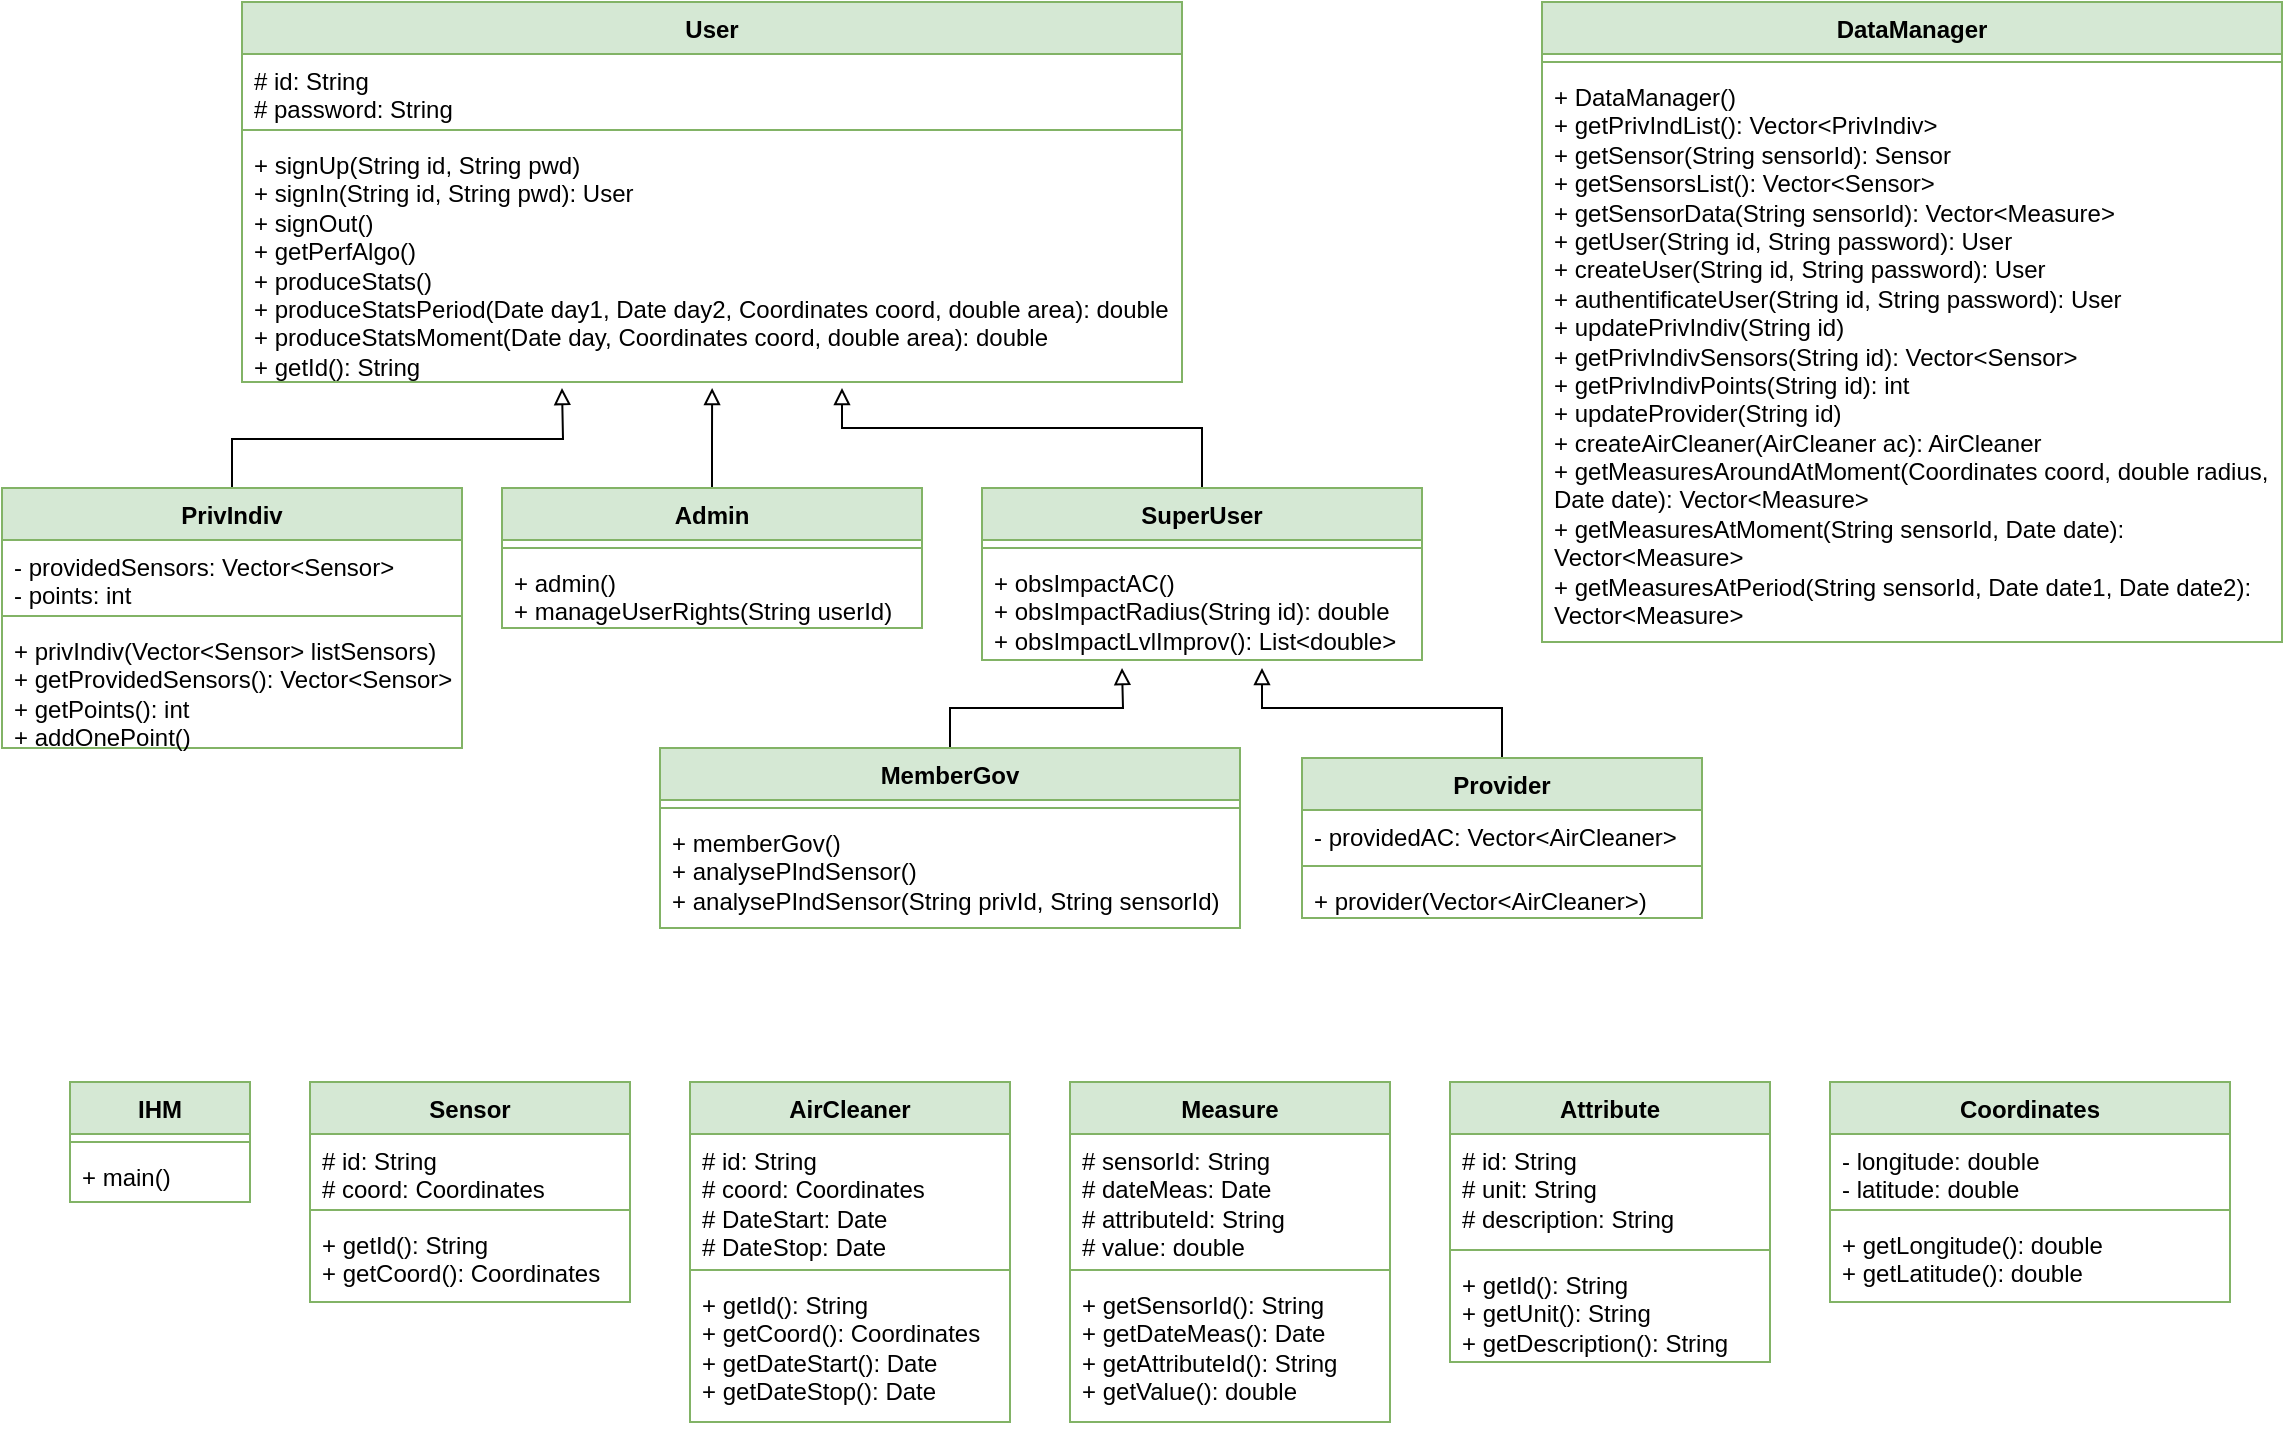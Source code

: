 <mxfile version="21.2.4">
  <diagram name="Page-1" id="yiN5j1oyxYad6qEhMctS">
    <mxGraphModel dx="1363" dy="856" grid="1" gridSize="10" guides="1" tooltips="1" connect="1" arrows="1" fold="1" page="1" pageScale="1" pageWidth="1169" pageHeight="827" math="0" shadow="0">
      <root>
        <mxCell id="0" />
        <mxCell id="1" parent="0" />
        <mxCell id="yn7_J2-3DS3pyrR_qpt7-1" value="User" style="swimlane;fontStyle=1;align=center;verticalAlign=top;childLayout=stackLayout;horizontal=1;startSize=26;horizontalStack=0;resizeParent=1;resizeParentMax=0;resizeLast=0;collapsible=1;marginBottom=0;whiteSpace=wrap;html=1;fillColor=#d5e8d4;strokeColor=#82b366;" vertex="1" parent="1">
          <mxGeometry x="130" y="20" width="470" height="190" as="geometry" />
        </mxCell>
        <mxCell id="yn7_J2-3DS3pyrR_qpt7-2" value="# id: String&lt;br&gt;# password: String" style="text;strokeColor=none;fillColor=none;align=left;verticalAlign=top;spacingLeft=4;spacingRight=4;overflow=hidden;rotatable=0;points=[[0,0.5],[1,0.5]];portConstraint=eastwest;whiteSpace=wrap;html=1;" vertex="1" parent="yn7_J2-3DS3pyrR_qpt7-1">
          <mxGeometry y="26" width="470" height="34" as="geometry" />
        </mxCell>
        <mxCell id="yn7_J2-3DS3pyrR_qpt7-3" value="" style="line;strokeWidth=1;fillColor=none;align=left;verticalAlign=middle;spacingTop=-1;spacingLeft=3;spacingRight=3;rotatable=0;labelPosition=right;points=[];portConstraint=eastwest;strokeColor=inherit;" vertex="1" parent="yn7_J2-3DS3pyrR_qpt7-1">
          <mxGeometry y="60" width="470" height="8" as="geometry" />
        </mxCell>
        <mxCell id="yn7_J2-3DS3pyrR_qpt7-4" value="+ signUp(String id, String pwd)&lt;br&gt;+ signIn(String id, String pwd): User&lt;br&gt;+ signOut()&lt;br&gt;+ getPerfAlgo()&lt;br&gt;+ produceStats()&lt;br&gt;+ produceStatsPeriod(Date day1, Date day2, Coordinates coord, double area): double&lt;br&gt;+ produceStatsMoment(Date day, Coordinates coord, double area): double&lt;br&gt;+ getId(): String" style="text;strokeColor=none;fillColor=none;align=left;verticalAlign=top;spacingLeft=4;spacingRight=4;overflow=hidden;rotatable=0;points=[[0,0.5],[1,0.5]];portConstraint=eastwest;whiteSpace=wrap;html=1;" vertex="1" parent="yn7_J2-3DS3pyrR_qpt7-1">
          <mxGeometry y="68" width="470" height="122" as="geometry" />
        </mxCell>
        <mxCell id="yn7_J2-3DS3pyrR_qpt7-27" style="edgeStyle=orthogonalEdgeStyle;rounded=0;orthogonalLoop=1;jettySize=auto;html=1;exitX=0.5;exitY=0;exitDx=0;exitDy=0;endArrow=block;endFill=0;" edge="1" parent="1" source="yn7_J2-3DS3pyrR_qpt7-5">
          <mxGeometry relative="1" as="geometry">
            <mxPoint x="365.059" y="213" as="targetPoint" />
          </mxGeometry>
        </mxCell>
        <mxCell id="yn7_J2-3DS3pyrR_qpt7-5" value="Admin" style="swimlane;fontStyle=1;align=center;verticalAlign=top;childLayout=stackLayout;horizontal=1;startSize=26;horizontalStack=0;resizeParent=1;resizeParentMax=0;resizeLast=0;collapsible=1;marginBottom=0;whiteSpace=wrap;html=1;fillColor=#d5e8d4;strokeColor=#82b366;" vertex="1" parent="1">
          <mxGeometry x="260" y="263" width="210" height="70" as="geometry" />
        </mxCell>
        <mxCell id="yn7_J2-3DS3pyrR_qpt7-7" value="" style="line;strokeWidth=1;fillColor=none;align=left;verticalAlign=middle;spacingTop=-1;spacingLeft=3;spacingRight=3;rotatable=0;labelPosition=right;points=[];portConstraint=eastwest;strokeColor=inherit;" vertex="1" parent="yn7_J2-3DS3pyrR_qpt7-5">
          <mxGeometry y="26" width="210" height="8" as="geometry" />
        </mxCell>
        <mxCell id="yn7_J2-3DS3pyrR_qpt7-8" value="+ admin()&lt;br&gt;+ manageUserRights(String userId)" style="text;strokeColor=none;fillColor=none;align=left;verticalAlign=top;spacingLeft=4;spacingRight=4;overflow=hidden;rotatable=0;points=[[0,0.5],[1,0.5]];portConstraint=eastwest;whiteSpace=wrap;html=1;" vertex="1" parent="yn7_J2-3DS3pyrR_qpt7-5">
          <mxGeometry y="34" width="210" height="36" as="geometry" />
        </mxCell>
        <mxCell id="yn7_J2-3DS3pyrR_qpt7-26" style="edgeStyle=orthogonalEdgeStyle;rounded=0;orthogonalLoop=1;jettySize=auto;html=1;exitX=0.5;exitY=0;exitDx=0;exitDy=0;endArrow=block;endFill=0;targetPerimeterSpacing=0;strokeWidth=1;" edge="1" parent="1" source="yn7_J2-3DS3pyrR_qpt7-9">
          <mxGeometry relative="1" as="geometry">
            <mxPoint x="290" y="213" as="targetPoint" />
          </mxGeometry>
        </mxCell>
        <mxCell id="yn7_J2-3DS3pyrR_qpt7-9" value="PrivIndiv" style="swimlane;fontStyle=1;align=center;verticalAlign=top;childLayout=stackLayout;horizontal=1;startSize=26;horizontalStack=0;resizeParent=1;resizeParentMax=0;resizeLast=0;collapsible=1;marginBottom=0;whiteSpace=wrap;html=1;fillColor=#d5e8d4;strokeColor=#82b366;" vertex="1" parent="1">
          <mxGeometry x="10" y="263" width="230" height="130" as="geometry" />
        </mxCell>
        <mxCell id="yn7_J2-3DS3pyrR_qpt7-10" value="- providedSensors: Vector&amp;lt;Sensor&amp;gt;&lt;br&gt;- points: int" style="text;strokeColor=none;fillColor=none;align=left;verticalAlign=top;spacingLeft=4;spacingRight=4;overflow=hidden;rotatable=0;points=[[0,0.5],[1,0.5]];portConstraint=eastwest;whiteSpace=wrap;html=1;" vertex="1" parent="yn7_J2-3DS3pyrR_qpt7-9">
          <mxGeometry y="26" width="230" height="34" as="geometry" />
        </mxCell>
        <mxCell id="yn7_J2-3DS3pyrR_qpt7-11" value="" style="line;strokeWidth=1;fillColor=none;align=left;verticalAlign=middle;spacingTop=-1;spacingLeft=3;spacingRight=3;rotatable=0;labelPosition=right;points=[];portConstraint=eastwest;strokeColor=inherit;" vertex="1" parent="yn7_J2-3DS3pyrR_qpt7-9">
          <mxGeometry y="60" width="230" height="8" as="geometry" />
        </mxCell>
        <mxCell id="yn7_J2-3DS3pyrR_qpt7-12" value="+ privIndiv(Vector&amp;lt;Sensor&amp;gt; listSensors)&lt;br&gt;+ getProvidedSensors(): Vector&amp;lt;Sensor&amp;gt;&lt;br&gt;+ getPoints(): int&lt;br&gt;+ addOnePoint()" style="text;strokeColor=none;fillColor=none;align=left;verticalAlign=top;spacingLeft=4;spacingRight=4;overflow=hidden;rotatable=0;points=[[0,0.5],[1,0.5]];portConstraint=eastwest;whiteSpace=wrap;html=1;" vertex="1" parent="yn7_J2-3DS3pyrR_qpt7-9">
          <mxGeometry y="68" width="230" height="62" as="geometry" />
        </mxCell>
        <mxCell id="yn7_J2-3DS3pyrR_qpt7-28" style="edgeStyle=orthogonalEdgeStyle;rounded=0;orthogonalLoop=1;jettySize=auto;html=1;endArrow=block;endFill=0;" edge="1" parent="1" source="yn7_J2-3DS3pyrR_qpt7-13">
          <mxGeometry relative="1" as="geometry">
            <mxPoint x="430" y="213" as="targetPoint" />
            <Array as="points">
              <mxPoint x="610" y="233" />
              <mxPoint x="430" y="233" />
            </Array>
          </mxGeometry>
        </mxCell>
        <mxCell id="yn7_J2-3DS3pyrR_qpt7-13" value="SuperUser" style="swimlane;fontStyle=1;align=center;verticalAlign=top;childLayout=stackLayout;horizontal=1;startSize=26;horizontalStack=0;resizeParent=1;resizeParentMax=0;resizeLast=0;collapsible=1;marginBottom=0;whiteSpace=wrap;html=1;fillColor=#d5e8d4;strokeColor=#82b366;" vertex="1" parent="1">
          <mxGeometry x="500" y="263" width="220" height="86" as="geometry" />
        </mxCell>
        <mxCell id="yn7_J2-3DS3pyrR_qpt7-15" value="" style="line;strokeWidth=1;fillColor=none;align=left;verticalAlign=middle;spacingTop=-1;spacingLeft=3;spacingRight=3;rotatable=0;labelPosition=right;points=[];portConstraint=eastwest;strokeColor=inherit;" vertex="1" parent="yn7_J2-3DS3pyrR_qpt7-13">
          <mxGeometry y="26" width="220" height="8" as="geometry" />
        </mxCell>
        <mxCell id="yn7_J2-3DS3pyrR_qpt7-16" value="+ obsImpactAC()&lt;br&gt;+ obsImpactRadius(String id): double&lt;br&gt;+ obsImpactLvlImprov(): List&amp;lt;double&amp;gt;" style="text;strokeColor=none;fillColor=none;align=left;verticalAlign=top;spacingLeft=4;spacingRight=4;overflow=hidden;rotatable=0;points=[[0,0.5],[1,0.5]];portConstraint=eastwest;whiteSpace=wrap;html=1;" vertex="1" parent="yn7_J2-3DS3pyrR_qpt7-13">
          <mxGeometry y="34" width="220" height="52" as="geometry" />
        </mxCell>
        <mxCell id="yn7_J2-3DS3pyrR_qpt7-29" style="edgeStyle=orthogonalEdgeStyle;rounded=0;orthogonalLoop=1;jettySize=auto;html=1;endArrow=block;endFill=0;" edge="1" parent="1" source="yn7_J2-3DS3pyrR_qpt7-17">
          <mxGeometry relative="1" as="geometry">
            <mxPoint x="570" y="353" as="targetPoint" />
          </mxGeometry>
        </mxCell>
        <mxCell id="yn7_J2-3DS3pyrR_qpt7-17" value="MemberGov" style="swimlane;fontStyle=1;align=center;verticalAlign=top;childLayout=stackLayout;horizontal=1;startSize=26;horizontalStack=0;resizeParent=1;resizeParentMax=0;resizeLast=0;collapsible=1;marginBottom=0;whiteSpace=wrap;html=1;fillColor=#d5e8d4;strokeColor=#82b366;" vertex="1" parent="1">
          <mxGeometry x="339" y="393" width="290" height="90" as="geometry" />
        </mxCell>
        <mxCell id="yn7_J2-3DS3pyrR_qpt7-19" value="" style="line;strokeWidth=1;fillColor=none;align=left;verticalAlign=middle;spacingTop=-1;spacingLeft=3;spacingRight=3;rotatable=0;labelPosition=right;points=[];portConstraint=eastwest;strokeColor=inherit;" vertex="1" parent="yn7_J2-3DS3pyrR_qpt7-17">
          <mxGeometry y="26" width="290" height="8" as="geometry" />
        </mxCell>
        <mxCell id="yn7_J2-3DS3pyrR_qpt7-20" value="+ memberGov()&lt;br&gt;+ analysePIndSensor()&lt;br&gt;+ analysePIndSensor(String privId, String sensorId)" style="text;strokeColor=none;fillColor=none;align=left;verticalAlign=top;spacingLeft=4;spacingRight=4;overflow=hidden;rotatable=0;points=[[0,0.5],[1,0.5]];portConstraint=eastwest;whiteSpace=wrap;html=1;" vertex="1" parent="yn7_J2-3DS3pyrR_qpt7-17">
          <mxGeometry y="34" width="290" height="56" as="geometry" />
        </mxCell>
        <mxCell id="yn7_J2-3DS3pyrR_qpt7-30" style="edgeStyle=orthogonalEdgeStyle;rounded=0;orthogonalLoop=1;jettySize=auto;html=1;endArrow=block;endFill=0;" edge="1" parent="1" source="yn7_J2-3DS3pyrR_qpt7-21">
          <mxGeometry relative="1" as="geometry">
            <mxPoint x="640" y="353" as="targetPoint" />
            <Array as="points">
              <mxPoint x="760" y="373" />
              <mxPoint x="640" y="373" />
            </Array>
          </mxGeometry>
        </mxCell>
        <mxCell id="yn7_J2-3DS3pyrR_qpt7-21" value="Provider" style="swimlane;fontStyle=1;align=center;verticalAlign=top;childLayout=stackLayout;horizontal=1;startSize=26;horizontalStack=0;resizeParent=1;resizeParentMax=0;resizeLast=0;collapsible=1;marginBottom=0;whiteSpace=wrap;html=1;fillColor=#d5e8d4;strokeColor=#82b366;" vertex="1" parent="1">
          <mxGeometry x="660" y="398" width="200" height="80" as="geometry" />
        </mxCell>
        <mxCell id="yn7_J2-3DS3pyrR_qpt7-22" value="- providedAC: Vector&amp;lt;AirCleaner&amp;gt;" style="text;strokeColor=none;fillColor=none;align=left;verticalAlign=top;spacingLeft=4;spacingRight=4;overflow=hidden;rotatable=0;points=[[0,0.5],[1,0.5]];portConstraint=eastwest;whiteSpace=wrap;html=1;" vertex="1" parent="yn7_J2-3DS3pyrR_qpt7-21">
          <mxGeometry y="26" width="200" height="24" as="geometry" />
        </mxCell>
        <mxCell id="yn7_J2-3DS3pyrR_qpt7-23" value="" style="line;strokeWidth=1;fillColor=none;align=left;verticalAlign=middle;spacingTop=-1;spacingLeft=3;spacingRight=3;rotatable=0;labelPosition=right;points=[];portConstraint=eastwest;strokeColor=inherit;" vertex="1" parent="yn7_J2-3DS3pyrR_qpt7-21">
          <mxGeometry y="50" width="200" height="8" as="geometry" />
        </mxCell>
        <mxCell id="yn7_J2-3DS3pyrR_qpt7-24" value="+ provider(Vector&amp;lt;AirCleaner&amp;gt;)" style="text;strokeColor=none;fillColor=none;align=left;verticalAlign=top;spacingLeft=4;spacingRight=4;overflow=hidden;rotatable=0;points=[[0,0.5],[1,0.5]];portConstraint=eastwest;whiteSpace=wrap;html=1;" vertex="1" parent="yn7_J2-3DS3pyrR_qpt7-21">
          <mxGeometry y="58" width="200" height="22" as="geometry" />
        </mxCell>
        <mxCell id="yn7_J2-3DS3pyrR_qpt7-31" value="Coordinates" style="swimlane;fontStyle=1;align=center;verticalAlign=top;childLayout=stackLayout;horizontal=1;startSize=26;horizontalStack=0;resizeParent=1;resizeParentMax=0;resizeLast=0;collapsible=1;marginBottom=0;whiteSpace=wrap;html=1;fillColor=#d5e8d4;strokeColor=#82b366;" vertex="1" parent="1">
          <mxGeometry x="924" y="560" width="200" height="110" as="geometry" />
        </mxCell>
        <mxCell id="yn7_J2-3DS3pyrR_qpt7-32" value="- longitude: double&lt;br&gt;- latitude: double" style="text;strokeColor=none;fillColor=none;align=left;verticalAlign=top;spacingLeft=4;spacingRight=4;overflow=hidden;rotatable=0;points=[[0,0.5],[1,0.5]];portConstraint=eastwest;whiteSpace=wrap;html=1;" vertex="1" parent="yn7_J2-3DS3pyrR_qpt7-31">
          <mxGeometry y="26" width="200" height="34" as="geometry" />
        </mxCell>
        <mxCell id="yn7_J2-3DS3pyrR_qpt7-33" value="" style="line;strokeWidth=1;fillColor=none;align=left;verticalAlign=middle;spacingTop=-1;spacingLeft=3;spacingRight=3;rotatable=0;labelPosition=right;points=[];portConstraint=eastwest;strokeColor=inherit;" vertex="1" parent="yn7_J2-3DS3pyrR_qpt7-31">
          <mxGeometry y="60" width="200" height="8" as="geometry" />
        </mxCell>
        <mxCell id="yn7_J2-3DS3pyrR_qpt7-34" value="+ getLongitude(): double&lt;br&gt;+ getLatitude(): double" style="text;strokeColor=none;fillColor=none;align=left;verticalAlign=top;spacingLeft=4;spacingRight=4;overflow=hidden;rotatable=0;points=[[0,0.5],[1,0.5]];portConstraint=eastwest;whiteSpace=wrap;html=1;" vertex="1" parent="yn7_J2-3DS3pyrR_qpt7-31">
          <mxGeometry y="68" width="200" height="42" as="geometry" />
        </mxCell>
        <mxCell id="yn7_J2-3DS3pyrR_qpt7-35" value="IHM" style="swimlane;fontStyle=1;align=center;verticalAlign=top;childLayout=stackLayout;horizontal=1;startSize=26;horizontalStack=0;resizeParent=1;resizeParentMax=0;resizeLast=0;collapsible=1;marginBottom=0;whiteSpace=wrap;html=1;fillColor=#d5e8d4;strokeColor=#82b366;" vertex="1" parent="1">
          <mxGeometry x="44" y="560" width="90" height="60" as="geometry" />
        </mxCell>
        <mxCell id="yn7_J2-3DS3pyrR_qpt7-37" value="" style="line;strokeWidth=1;fillColor=none;align=left;verticalAlign=middle;spacingTop=-1;spacingLeft=3;spacingRight=3;rotatable=0;labelPosition=right;points=[];portConstraint=eastwest;strokeColor=inherit;" vertex="1" parent="yn7_J2-3DS3pyrR_qpt7-35">
          <mxGeometry y="26" width="90" height="8" as="geometry" />
        </mxCell>
        <mxCell id="yn7_J2-3DS3pyrR_qpt7-38" value="+ main()" style="text;strokeColor=none;fillColor=none;align=left;verticalAlign=top;spacingLeft=4;spacingRight=4;overflow=hidden;rotatable=0;points=[[0,0.5],[1,0.5]];portConstraint=eastwest;whiteSpace=wrap;html=1;" vertex="1" parent="yn7_J2-3DS3pyrR_qpt7-35">
          <mxGeometry y="34" width="90" height="26" as="geometry" />
        </mxCell>
        <mxCell id="yn7_J2-3DS3pyrR_qpt7-41" value="Sensor" style="swimlane;fontStyle=1;align=center;verticalAlign=top;childLayout=stackLayout;horizontal=1;startSize=26;horizontalStack=0;resizeParent=1;resizeParentMax=0;resizeLast=0;collapsible=1;marginBottom=0;whiteSpace=wrap;html=1;fillColor=#d5e8d4;strokeColor=#82b366;" vertex="1" parent="1">
          <mxGeometry x="164" y="560" width="160" height="110" as="geometry" />
        </mxCell>
        <mxCell id="yn7_J2-3DS3pyrR_qpt7-42" value="# id: String&lt;br&gt;# coord: Coordinates" style="text;strokeColor=none;fillColor=none;align=left;verticalAlign=top;spacingLeft=4;spacingRight=4;overflow=hidden;rotatable=0;points=[[0,0.5],[1,0.5]];portConstraint=eastwest;whiteSpace=wrap;html=1;" vertex="1" parent="yn7_J2-3DS3pyrR_qpt7-41">
          <mxGeometry y="26" width="160" height="34" as="geometry" />
        </mxCell>
        <mxCell id="yn7_J2-3DS3pyrR_qpt7-43" value="" style="line;strokeWidth=1;fillColor=none;align=left;verticalAlign=middle;spacingTop=-1;spacingLeft=3;spacingRight=3;rotatable=0;labelPosition=right;points=[];portConstraint=eastwest;strokeColor=inherit;" vertex="1" parent="yn7_J2-3DS3pyrR_qpt7-41">
          <mxGeometry y="60" width="160" height="8" as="geometry" />
        </mxCell>
        <mxCell id="yn7_J2-3DS3pyrR_qpt7-44" value="+ getId(): String&lt;br&gt;+ getCoord(): Coordinates" style="text;strokeColor=none;fillColor=none;align=left;verticalAlign=top;spacingLeft=4;spacingRight=4;overflow=hidden;rotatable=0;points=[[0,0.5],[1,0.5]];portConstraint=eastwest;whiteSpace=wrap;html=1;" vertex="1" parent="yn7_J2-3DS3pyrR_qpt7-41">
          <mxGeometry y="68" width="160" height="42" as="geometry" />
        </mxCell>
        <mxCell id="yn7_J2-3DS3pyrR_qpt7-45" value="AirCleaner" style="swimlane;fontStyle=1;align=center;verticalAlign=top;childLayout=stackLayout;horizontal=1;startSize=26;horizontalStack=0;resizeParent=1;resizeParentMax=0;resizeLast=0;collapsible=1;marginBottom=0;whiteSpace=wrap;html=1;fillColor=#d5e8d4;strokeColor=#82b366;" vertex="1" parent="1">
          <mxGeometry x="354" y="560" width="160" height="170" as="geometry" />
        </mxCell>
        <mxCell id="yn7_J2-3DS3pyrR_qpt7-46" value="# id: String&lt;br&gt;# coord: Coordinates&lt;br&gt;# DateStart: Date&lt;br&gt;# DateStop: Date" style="text;strokeColor=none;fillColor=none;align=left;verticalAlign=top;spacingLeft=4;spacingRight=4;overflow=hidden;rotatable=0;points=[[0,0.5],[1,0.5]];portConstraint=eastwest;whiteSpace=wrap;html=1;" vertex="1" parent="yn7_J2-3DS3pyrR_qpt7-45">
          <mxGeometry y="26" width="160" height="64" as="geometry" />
        </mxCell>
        <mxCell id="yn7_J2-3DS3pyrR_qpt7-47" value="" style="line;strokeWidth=1;fillColor=none;align=left;verticalAlign=middle;spacingTop=-1;spacingLeft=3;spacingRight=3;rotatable=0;labelPosition=right;points=[];portConstraint=eastwest;strokeColor=inherit;" vertex="1" parent="yn7_J2-3DS3pyrR_qpt7-45">
          <mxGeometry y="90" width="160" height="8" as="geometry" />
        </mxCell>
        <mxCell id="yn7_J2-3DS3pyrR_qpt7-48" value="+ getId(): String&lt;br&gt;+ getCoord(): Coordinates&lt;br&gt;+ getDateStart(): Date&lt;br&gt;+ getDateStop(): Date" style="text;strokeColor=none;fillColor=none;align=left;verticalAlign=top;spacingLeft=4;spacingRight=4;overflow=hidden;rotatable=0;points=[[0,0.5],[1,0.5]];portConstraint=eastwest;whiteSpace=wrap;html=1;" vertex="1" parent="yn7_J2-3DS3pyrR_qpt7-45">
          <mxGeometry y="98" width="160" height="72" as="geometry" />
        </mxCell>
        <mxCell id="yn7_J2-3DS3pyrR_qpt7-49" value="Measure" style="swimlane;fontStyle=1;align=center;verticalAlign=top;childLayout=stackLayout;horizontal=1;startSize=26;horizontalStack=0;resizeParent=1;resizeParentMax=0;resizeLast=0;collapsible=1;marginBottom=0;whiteSpace=wrap;html=1;fillColor=#d5e8d4;strokeColor=#82b366;" vertex="1" parent="1">
          <mxGeometry x="544" y="560" width="160" height="170" as="geometry" />
        </mxCell>
        <mxCell id="yn7_J2-3DS3pyrR_qpt7-50" value="# sensorId: String&lt;br&gt;# dateMeas: Date&lt;br&gt;# attributeId: String&lt;br&gt;# value: double" style="text;strokeColor=none;fillColor=none;align=left;verticalAlign=top;spacingLeft=4;spacingRight=4;overflow=hidden;rotatable=0;points=[[0,0.5],[1,0.5]];portConstraint=eastwest;whiteSpace=wrap;html=1;" vertex="1" parent="yn7_J2-3DS3pyrR_qpt7-49">
          <mxGeometry y="26" width="160" height="64" as="geometry" />
        </mxCell>
        <mxCell id="yn7_J2-3DS3pyrR_qpt7-51" value="" style="line;strokeWidth=1;fillColor=none;align=left;verticalAlign=middle;spacingTop=-1;spacingLeft=3;spacingRight=3;rotatable=0;labelPosition=right;points=[];portConstraint=eastwest;strokeColor=inherit;" vertex="1" parent="yn7_J2-3DS3pyrR_qpt7-49">
          <mxGeometry y="90" width="160" height="8" as="geometry" />
        </mxCell>
        <mxCell id="yn7_J2-3DS3pyrR_qpt7-52" value="+ getSensorId(): String&lt;br&gt;+ getDateMeas(): Date&lt;br&gt;+ getAttributeId(): String&lt;br&gt;+ getValue(): double" style="text;strokeColor=none;fillColor=none;align=left;verticalAlign=top;spacingLeft=4;spacingRight=4;overflow=hidden;rotatable=0;points=[[0,0.5],[1,0.5]];portConstraint=eastwest;whiteSpace=wrap;html=1;" vertex="1" parent="yn7_J2-3DS3pyrR_qpt7-49">
          <mxGeometry y="98" width="160" height="72" as="geometry" />
        </mxCell>
        <mxCell id="yn7_J2-3DS3pyrR_qpt7-53" value="Attribute" style="swimlane;fontStyle=1;align=center;verticalAlign=top;childLayout=stackLayout;horizontal=1;startSize=26;horizontalStack=0;resizeParent=1;resizeParentMax=0;resizeLast=0;collapsible=1;marginBottom=0;whiteSpace=wrap;html=1;fillColor=#d5e8d4;strokeColor=#82b366;" vertex="1" parent="1">
          <mxGeometry x="734" y="560" width="160" height="140" as="geometry" />
        </mxCell>
        <mxCell id="yn7_J2-3DS3pyrR_qpt7-54" value="# id: String&lt;br&gt;# unit: String&lt;br&gt;# description: String&lt;br&gt;" style="text;strokeColor=none;fillColor=none;align=left;verticalAlign=top;spacingLeft=4;spacingRight=4;overflow=hidden;rotatable=0;points=[[0,0.5],[1,0.5]];portConstraint=eastwest;whiteSpace=wrap;html=1;" vertex="1" parent="yn7_J2-3DS3pyrR_qpt7-53">
          <mxGeometry y="26" width="160" height="54" as="geometry" />
        </mxCell>
        <mxCell id="yn7_J2-3DS3pyrR_qpt7-55" value="" style="line;strokeWidth=1;fillColor=none;align=left;verticalAlign=middle;spacingTop=-1;spacingLeft=3;spacingRight=3;rotatable=0;labelPosition=right;points=[];portConstraint=eastwest;strokeColor=inherit;" vertex="1" parent="yn7_J2-3DS3pyrR_qpt7-53">
          <mxGeometry y="80" width="160" height="8" as="geometry" />
        </mxCell>
        <mxCell id="yn7_J2-3DS3pyrR_qpt7-56" value="+ getId(): String&lt;br&gt;+ getUnit(): String&lt;br&gt;+ getDescription(): String" style="text;strokeColor=none;fillColor=none;align=left;verticalAlign=top;spacingLeft=4;spacingRight=4;overflow=hidden;rotatable=0;points=[[0,0.5],[1,0.5]];portConstraint=eastwest;whiteSpace=wrap;html=1;" vertex="1" parent="yn7_J2-3DS3pyrR_qpt7-53">
          <mxGeometry y="88" width="160" height="52" as="geometry" />
        </mxCell>
        <mxCell id="yn7_J2-3DS3pyrR_qpt7-58" value="DataManager" style="swimlane;fontStyle=1;align=center;verticalAlign=top;childLayout=stackLayout;horizontal=1;startSize=26;horizontalStack=0;resizeParent=1;resizeParentMax=0;resizeLast=0;collapsible=1;marginBottom=0;whiteSpace=wrap;html=1;fillColor=#d5e8d4;strokeColor=#82b366;" vertex="1" parent="1">
          <mxGeometry x="780" y="20" width="370" height="320" as="geometry" />
        </mxCell>
        <mxCell id="yn7_J2-3DS3pyrR_qpt7-60" value="" style="line;strokeWidth=1;fillColor=none;align=left;verticalAlign=middle;spacingTop=-1;spacingLeft=3;spacingRight=3;rotatable=0;labelPosition=right;points=[];portConstraint=eastwest;strokeColor=inherit;" vertex="1" parent="yn7_J2-3DS3pyrR_qpt7-58">
          <mxGeometry y="26" width="370" height="8" as="geometry" />
        </mxCell>
        <mxCell id="yn7_J2-3DS3pyrR_qpt7-61" value="+ DataManager()&lt;br&gt;+ getPrivIndList(): Vector&amp;lt;PrivIndiv&amp;gt;&lt;br&gt;+ getSensor(String sensorId): Sensor&lt;br style=&quot;border-color: var(--border-color);&quot;&gt;+ getSensorsList(): Vector&amp;lt;Sensor&amp;gt;&lt;br&gt;+ getSensorData(String sensorId): Vector&amp;lt;Measure&amp;gt;&lt;br&gt;+ getUser(String id, String password): User&lt;br&gt;+ createUser(String id, String password): User&lt;br&gt;+ authentificateUser(String id, String password): User&lt;br&gt;+ updatePrivIndiv(String id)&lt;br&gt;+ getPrivIndivSensors(String id): Vector&amp;lt;Sensor&amp;gt;&lt;br&gt;+ getPrivIndivPoints(String id): int&lt;br&gt;+ updateProvider(String id)&lt;br&gt;+ createAirCleaner(AirCleaner ac): AirCleaner&lt;br&gt;+ getMeasuresAroundAtMoment(Coordinates coord, double radius, Date date): Vector&amp;lt;Measure&amp;gt;&lt;br&gt;+ getMeasuresAtMoment(String sensorId, Date date): Vector&amp;lt;Measure&amp;gt;&lt;br&gt;+ getMeasuresAtPeriod(String sensorId, Date date1, Date date2): Vector&amp;lt;Measure&amp;gt;" style="text;strokeColor=none;fillColor=none;align=left;verticalAlign=top;spacingLeft=4;spacingRight=4;overflow=hidden;rotatable=0;points=[[0,0.5],[1,0.5]];portConstraint=eastwest;whiteSpace=wrap;html=1;" vertex="1" parent="yn7_J2-3DS3pyrR_qpt7-58">
          <mxGeometry y="34" width="370" height="286" as="geometry" />
        </mxCell>
      </root>
    </mxGraphModel>
  </diagram>
</mxfile>
